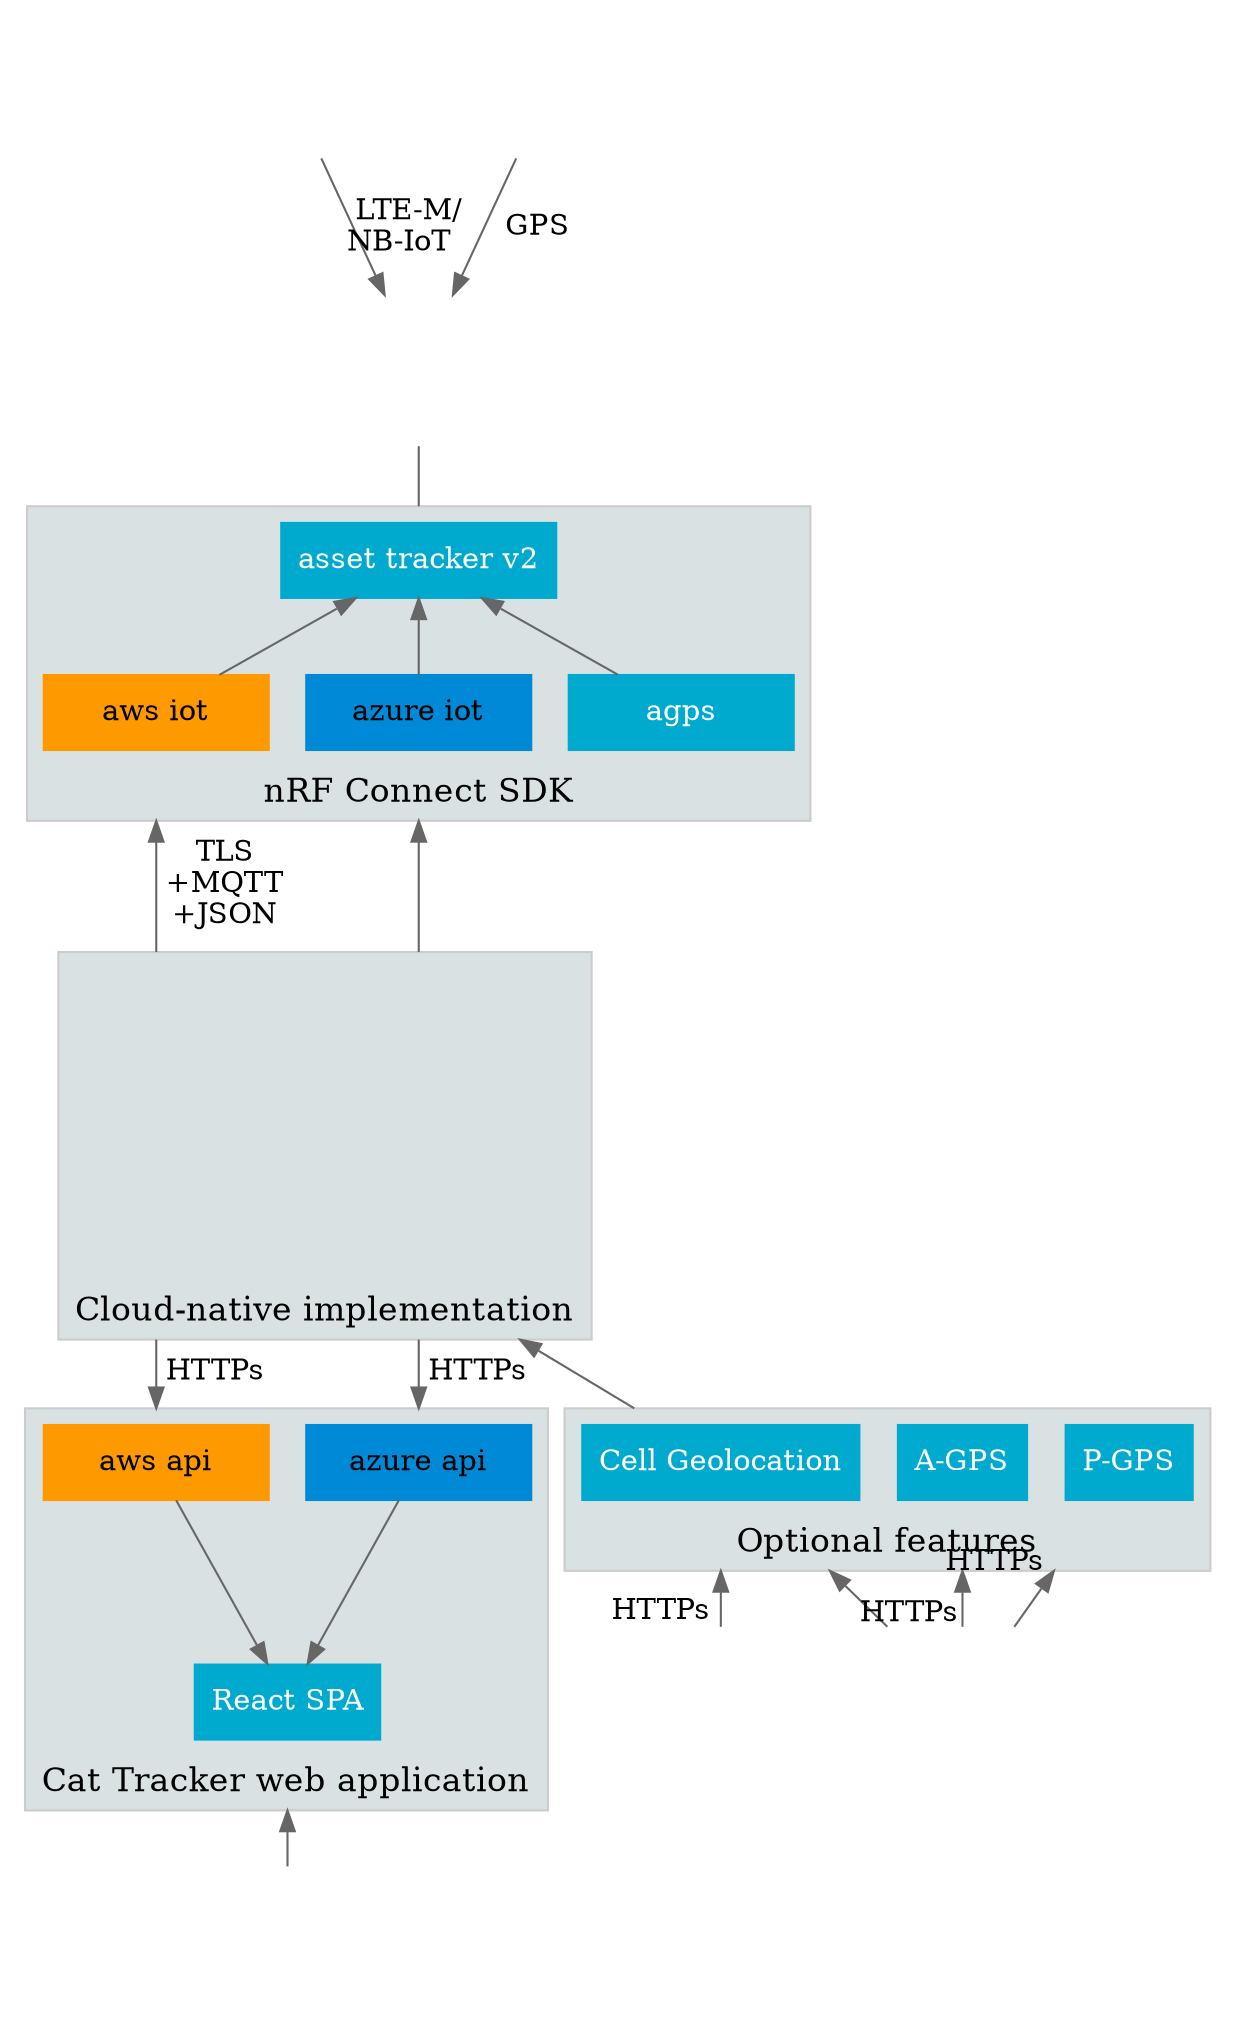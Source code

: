digraph G {

    rankdir=TB

    imagepath="/workdir/docs/project"

    bgcolor=transparent

    compound=true

    labelfloat=true

    edge [ color="#666666" ]

    splines=false
    
    celltower [ label="" image="./images/celltower.svg" shape="none" width="2" height="1" imagescale=true ]
    satellite [ label="" image="./images/satellite.svg" shape="none" width="1" height="1" imagescale=true ]
    thingy91 [ label="" tooltip="Thingy:91" image="./images/thingy91.svg" shape="none" width="1" height="1" imagescale=true URL="https://www.nordicsemi.com/Software-and-tools/Prototyping-platforms/Nordic-Thingy-91" ]

    subgraph cluster0 {
        label="Cloud-native implementation"
        labelloc=b
        fontsize=16
        bgcolor="#D9E1E2" color="#cccccc" 
        AWS [ image="./images/aws.svg" label="" shape="none" URL="https://github.com/NordicSemiconductor/asset-tracker-cloud-aws-js" width="1" height="1" imagescale=true ];
        Azure [ image="./images/azure.svg" label="" shape="none" URL="https://github.com/NordicSemiconductor/asset-tracker-cloud-azure-js" width="2" height="2" imagescale=true ];
    }

    subgraph cluster4 {
        label="Optional features"
        labelloc=b
        fontsize=16
        bgcolor="#D9E1E2" color="#cccccc" 
        gellceo [ shape=box style=filled color="#00A9CE" fillcolor="#00A9CE" fontcolor="#ffffff" label="Cell Geolocation" ]
        agpscloud [ shape=box style=filled color="#00A9CE" fillcolor="#00A9CE" fontcolor="#ffffff" label="A-GPS" ]
        pgpscloud [ shape=box style=filled color="#00A9CE" fillcolor="#00A9CE" fontcolor="#ffffff" label="P-GPS" ]
    }

    subgraph cluster1 {
        label="nRF Connect SDK"
        labelloc=b
        fontsize=16
        bgcolor="#D9E1E2" color="#cccccc" 
        aws_iot [ label="aws iot" width="1.5" shape=box style=filled color="#fe9900" fillcolor="#fe9900" URL="https://developer.nordicsemi.com/nRF_Connect_SDK/doc/latest/nrf/samples/nrf9160/aws_iot/README.html" ]
        azure_iot [ label="azure iot" width="1.5" shape=box style=filled color="#0089d7" fillcolor="#0089d7" URL="https://developer.nordicsemi.com/nRF_Connect_SDK/doc/latest/nrf/samples/nrf9160/azure_iot_hub/README.html" ]
        asset_tracker_v2 [ label="asset tracker v2" shape=box style=filled color="#00A9CE" fillcolor="#00A9CE" fontcolor="#ffffff" color="#00A9CE" URL="https://developer.nordicsemi.com/nRF_Connect_SDK/doc/latest/nrf/applications/asset_tracker_v2/README.html" ]
        agps [ shape=box width ="1.5" style=filled color="#00A9CE" fillcolor="#00A9CE" fontcolor="#ffffff" URL="https://developer.nordicsemi.com/nRF_Connect_SDK/doc/latest/nrf/samples/nrf9160/agps/README.html" ]
    }

    subgraph cluster2 {
        label="Cat Tracker web application"
        labelloc=b
        fontsize=16
        bgcolor="#D9E1E2" color="#cccccc" 
        aws_api [ label="aws api" width="1.5" shape=box style=filled color="#fe9900" fillcolor="#fe9900" ]
        azure_api [ label="azure api" width="1.5" shape=box style=filled color="#0089d7" fillcolor="#0089d7" ]
        web_app [ label="React SPA" shape=box style=filled color="#00A9CE" fillcolor="#00A9CE" fontcolor="#ffffff" URL="https://github.com/NordicSemiconductor/asset-tracker-cloud-app-js" ]
    }

        nrfcloud [ label="" labelloc=b tooltip="nRF Cloud" image="./images/nrfcloud.svg" shape="none" width="1" height="1" imagescale=true URL="https://www.nordicsemi.com/Software-and-tools/Development-Tools/nRF-Cloud" ]
        unwiredlabs [ label="" tooltip="Unwired Labs" image="./images/unwiredlabs.png" shape="none" width="1" height="1" imagescale=true URL="https://unwiredlabs.com/" ]
        phone [ label="" image="./images/phone.svg" shape="none" width="1" height="1" imagescale=true ]

    aws_iot -> AWS  [ label=" TLS \n +MQTT \n +JSON " dir=back ltail=cluster1 lhead=cluster0 ]
    azure_iot -> Azure  [ dir=back ltail=cluster1 lhead=cluster0]
    thingy91 -> asset_tracker_v2 [ dir=none lhead=cluster1 ]
    satellite -> thingy91 [ label=" GPS " ]
    celltower -> thingy91 [ label=" LTE-M/\nNB-IoT " ]

    asset_tracker_v2 -> aws_iot [ dir=back ]
    asset_tracker_v2 -> azure_iot [ dir=back ]
    asset_tracker_v2 -> agps [ dir=back ]

    agpscloud -> nrfcloud [ dir=back taillabel=" HTTPs " ltail=cluster4 labeldistance="6"]
    pgpscloud -> nrfcloud [ dir=back taillabel=" HTTPs " ltail=cluster4 labeldistance="6"]
    gellceo -> nrfcloud [ dir=back ltail=cluster4 ]
    gellceo -> unwiredlabs [ dir=back headlabel=" HTTPs " ltail=cluster4 ]
    AWS -> gellceo [ dir=back ltail=cluster0 lhead=cluster4 ]

    AWS -> aws_api [ label=" HTTPs " ltail=cluster0 lhead=cluster2 ]
    Azure -> azure_api [ label=" HTTPs " ltail=cluster0 lhead=cluster2 ]

    aws_api -> web_app
    azure_api -> web_app

    web_app -> phone [ ltail=cluster2 dir=back ]
}
